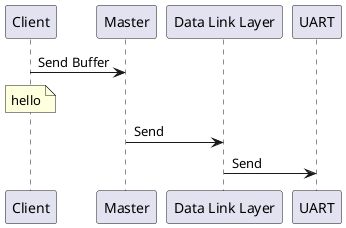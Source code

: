 @startuml

Client -> Master: Send Buffer
note over Client: hello
Master -> "Data Link Layer": Send
"Data Link Layer" -> UART: Send

@enduml
